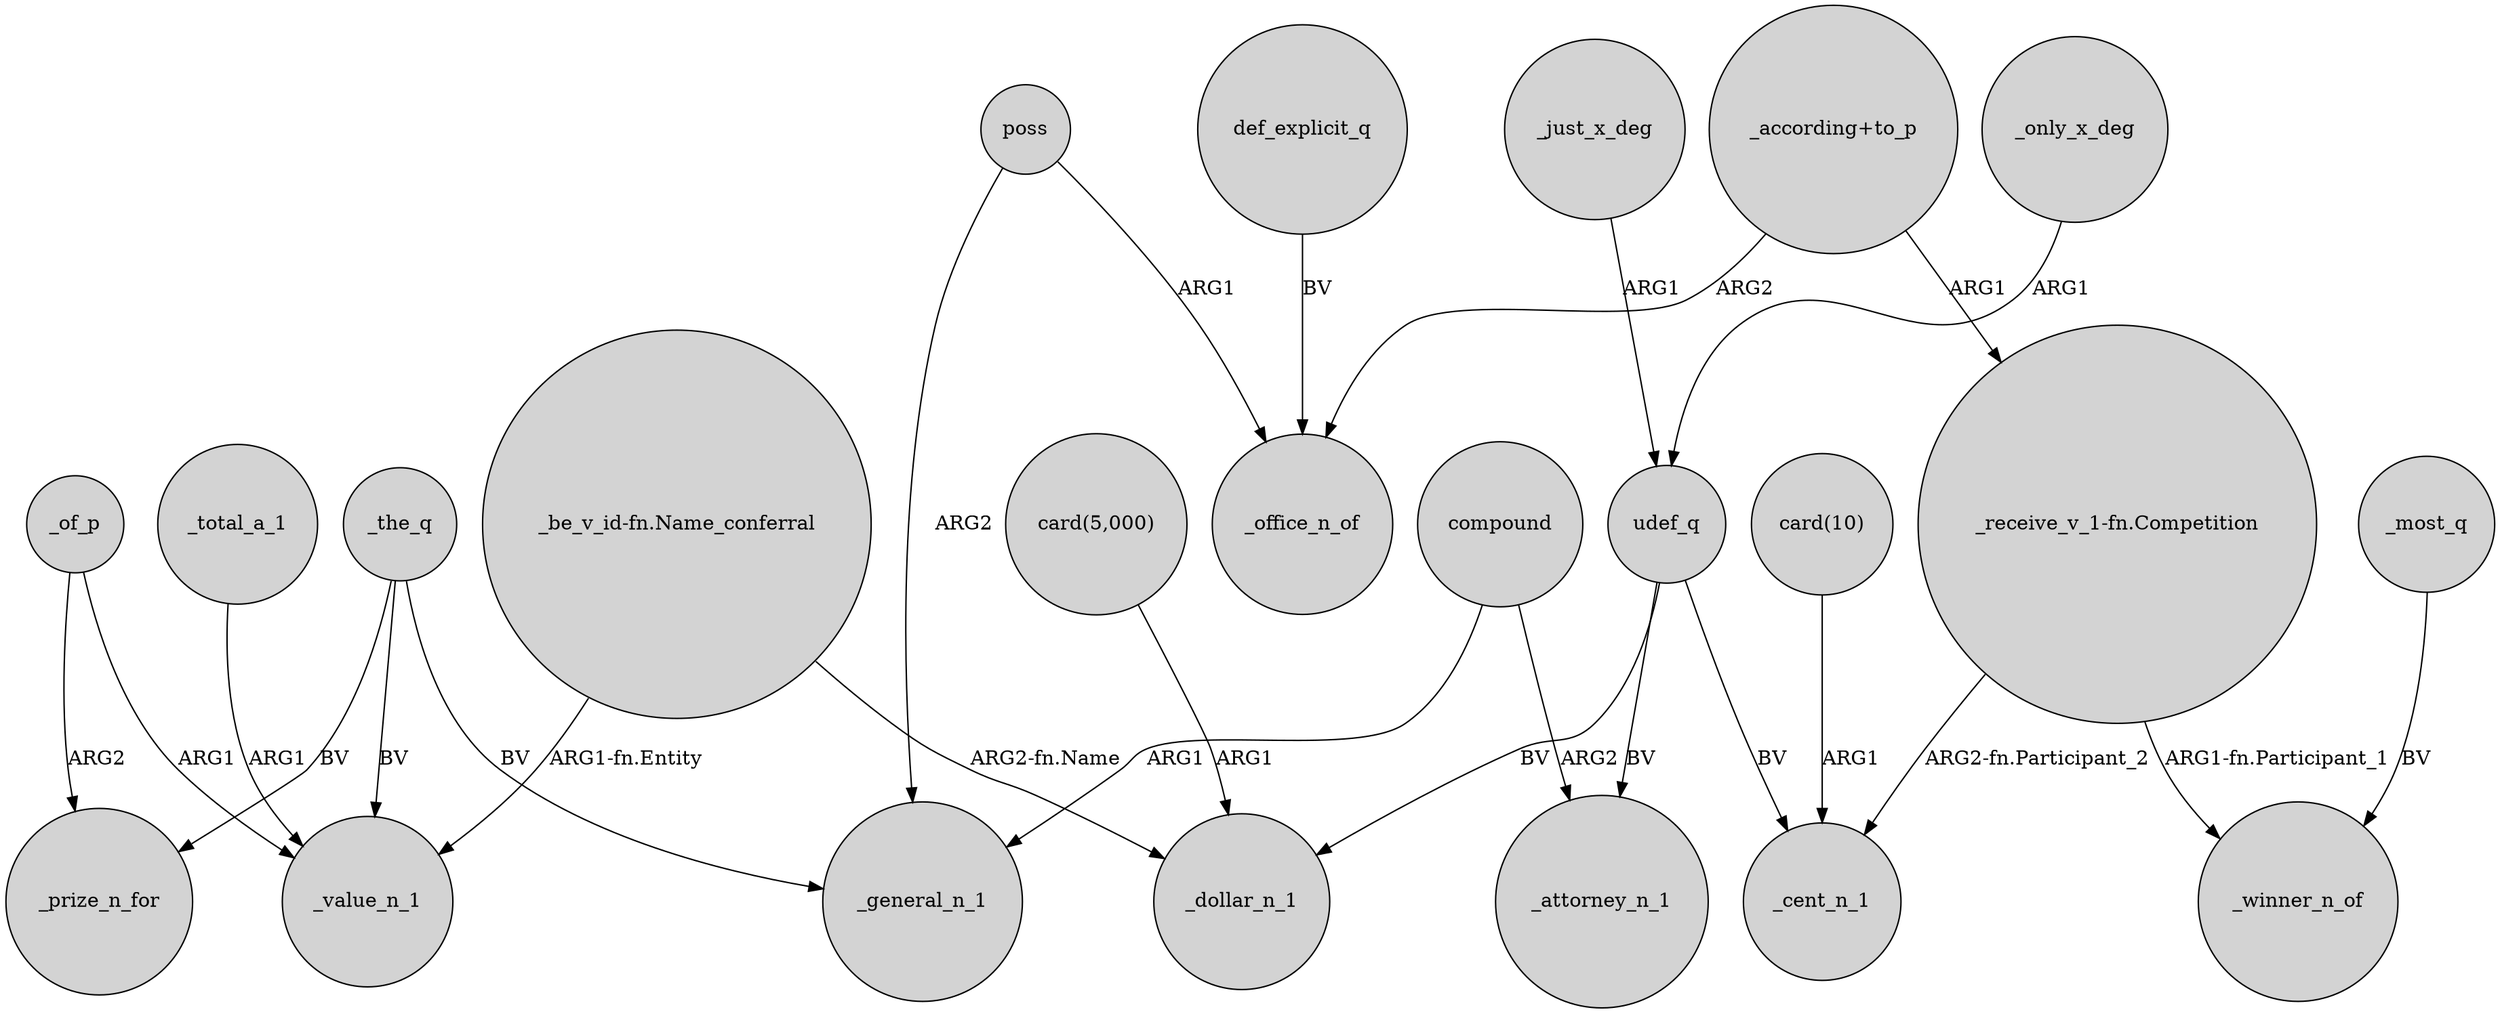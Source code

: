 digraph {
	node [shape=circle style=filled]
	_total_a_1 -> _value_n_1 [label=ARG1]
	"card(5,000)" -> _dollar_n_1 [label=ARG1]
	_the_q -> _general_n_1 [label=BV]
	"_according+to_p" -> "_receive_v_1-fn.Competition" [label=ARG1]
	"_receive_v_1-fn.Competition" -> _cent_n_1 [label="ARG2-fn.Participant_2"]
	_most_q -> _winner_n_of [label=BV]
	udef_q -> _cent_n_1 [label=BV]
	_the_q -> _prize_n_for [label=BV]
	poss -> _office_n_of [label=ARG1]
	udef_q -> _dollar_n_1 [label=BV]
	_the_q -> _value_n_1 [label=BV]
	_of_p -> _value_n_1 [label=ARG1]
	"_be_v_id-fn.Name_conferral" -> _value_n_1 [label="ARG1-fn.Entity"]
	def_explicit_q -> _office_n_of [label=BV]
	udef_q -> _attorney_n_1 [label=BV]
	_only_x_deg -> udef_q [label=ARG1]
	poss -> _general_n_1 [label=ARG2]
	compound -> _attorney_n_1 [label=ARG2]
	"_according+to_p" -> _office_n_of [label=ARG2]
	"_receive_v_1-fn.Competition" -> _winner_n_of [label="ARG1-fn.Participant_1"]
	"_be_v_id-fn.Name_conferral" -> _dollar_n_1 [label="ARG2-fn.Name"]
	_of_p -> _prize_n_for [label=ARG2]
	compound -> _general_n_1 [label=ARG1]
	"card(10)" -> _cent_n_1 [label=ARG1]
	_just_x_deg -> udef_q [label=ARG1]
}

